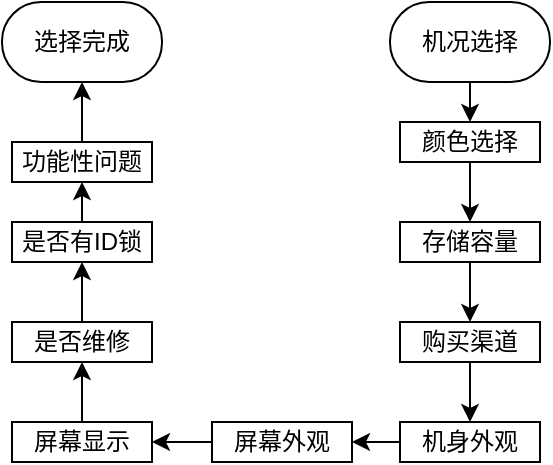 <mxfile version="13.0.9">
    <diagram id="khrLyiUZ_aObonIVBzDS" name="Page-1">
        <mxGraphModel dx="427" dy="330" grid="1" gridSize="10" guides="1" tooltips="1" connect="1" arrows="1" fold="1" page="1" pageScale="1" pageWidth="827" pageHeight="1169" math="0" shadow="0">
            <root>
                <mxCell id="0"/>
                <mxCell id="1" parent="0"/>
                <mxCell id="35" style="edgeStyle=orthogonalEdgeStyle;rounded=0;orthogonalLoop=1;jettySize=auto;html=1;exitX=0.5;exitY=1;exitDx=0;exitDy=0;entryX=0.5;entryY=0;entryDx=0;entryDy=0;" edge="1" parent="1" source="12" target="17">
                    <mxGeometry relative="1" as="geometry"/>
                </mxCell>
                <mxCell id="12" value="购买渠道" style="rounded=0;whiteSpace=wrap;html=1;" parent="1" vertex="1">
                    <mxGeometry x="344" y="430" width="70" height="20" as="geometry"/>
                </mxCell>
                <mxCell id="33" style="edgeStyle=orthogonalEdgeStyle;rounded=0;orthogonalLoop=1;jettySize=auto;html=1;exitX=0.5;exitY=1;exitDx=0;exitDy=0;entryX=0.5;entryY=0;entryDx=0;entryDy=0;" edge="1" parent="1" source="13" target="12">
                    <mxGeometry relative="1" as="geometry"/>
                </mxCell>
                <mxCell id="13" value="存储容量" style="rounded=0;whiteSpace=wrap;html=1;" parent="1" vertex="1">
                    <mxGeometry x="344" y="380" width="70" height="20" as="geometry"/>
                </mxCell>
                <mxCell id="32" style="edgeStyle=orthogonalEdgeStyle;rounded=0;orthogonalLoop=1;jettySize=auto;html=1;exitX=0.5;exitY=1;exitDx=0;exitDy=0;entryX=0.5;entryY=0;entryDx=0;entryDy=0;" edge="1" parent="1" source="14" target="13">
                    <mxGeometry relative="1" as="geometry"/>
                </mxCell>
                <mxCell id="14" value="颜色选择" style="rounded=0;whiteSpace=wrap;html=1;" parent="1" vertex="1">
                    <mxGeometry x="344" y="330" width="70" height="20" as="geometry"/>
                </mxCell>
                <mxCell id="41" style="edgeStyle=orthogonalEdgeStyle;rounded=0;orthogonalLoop=1;jettySize=auto;html=1;exitX=0;exitY=0.5;exitDx=0;exitDy=0;entryX=1;entryY=0.5;entryDx=0;entryDy=0;" edge="1" parent="1" source="15" target="16">
                    <mxGeometry relative="1" as="geometry"/>
                </mxCell>
                <mxCell id="15" value="屏幕外观" style="rounded=0;whiteSpace=wrap;html=1;" parent="1" vertex="1">
                    <mxGeometry x="250" y="480" width="70" height="20" as="geometry"/>
                </mxCell>
                <mxCell id="42" style="edgeStyle=orthogonalEdgeStyle;rounded=0;orthogonalLoop=1;jettySize=auto;html=1;exitX=0.5;exitY=0;exitDx=0;exitDy=0;entryX=0.5;entryY=1;entryDx=0;entryDy=0;" edge="1" parent="1" source="16" target="20">
                    <mxGeometry relative="1" as="geometry"/>
                </mxCell>
                <mxCell id="16" value="屏幕显示" style="rounded=0;whiteSpace=wrap;html=1;" parent="1" vertex="1">
                    <mxGeometry x="150" y="480" width="70" height="20" as="geometry"/>
                </mxCell>
                <mxCell id="39" style="edgeStyle=orthogonalEdgeStyle;rounded=0;orthogonalLoop=1;jettySize=auto;html=1;exitX=0;exitY=0.5;exitDx=0;exitDy=0;entryX=1;entryY=0.5;entryDx=0;entryDy=0;" edge="1" parent="1" source="17" target="15">
                    <mxGeometry relative="1" as="geometry"/>
                </mxCell>
                <mxCell id="17" value="机身外观" style="rounded=0;whiteSpace=wrap;html=1;" parent="1" vertex="1">
                    <mxGeometry x="344" y="480" width="70" height="20" as="geometry"/>
                </mxCell>
                <mxCell id="47" style="edgeStyle=orthogonalEdgeStyle;rounded=0;orthogonalLoop=1;jettySize=auto;html=1;exitX=0.5;exitY=0;exitDx=0;exitDy=0;entryX=0.5;entryY=1;entryDx=0;entryDy=0;" edge="1" parent="1" source="18" target="46">
                    <mxGeometry relative="1" as="geometry"/>
                </mxCell>
                <mxCell id="18" value="功能性问题" style="rounded=0;whiteSpace=wrap;html=1;" parent="1" vertex="1">
                    <mxGeometry x="150" y="340" width="70" height="20" as="geometry"/>
                </mxCell>
                <mxCell id="45" style="edgeStyle=orthogonalEdgeStyle;rounded=0;orthogonalLoop=1;jettySize=auto;html=1;exitX=0.5;exitY=0;exitDx=0;exitDy=0;entryX=0.5;entryY=1;entryDx=0;entryDy=0;" edge="1" parent="1" source="19" target="18">
                    <mxGeometry relative="1" as="geometry"/>
                </mxCell>
                <mxCell id="19" value="是否有ID锁" style="rounded=0;whiteSpace=wrap;html=1;" parent="1" vertex="1">
                    <mxGeometry x="150" y="380" width="70" height="20" as="geometry"/>
                </mxCell>
                <mxCell id="43" style="edgeStyle=orthogonalEdgeStyle;rounded=0;orthogonalLoop=1;jettySize=auto;html=1;exitX=0.5;exitY=0;exitDx=0;exitDy=0;entryX=0.5;entryY=1;entryDx=0;entryDy=0;" edge="1" parent="1" source="20" target="19">
                    <mxGeometry relative="1" as="geometry"/>
                </mxCell>
                <mxCell id="20" value="是否维修" style="rounded=0;whiteSpace=wrap;html=1;" parent="1" vertex="1">
                    <mxGeometry x="150" y="430" width="70" height="20" as="geometry"/>
                </mxCell>
                <mxCell id="44" style="edgeStyle=orthogonalEdgeStyle;rounded=0;orthogonalLoop=1;jettySize=auto;html=1;exitX=0.5;exitY=1;exitDx=0;exitDy=0;entryX=0.5;entryY=0;entryDx=0;entryDy=0;" edge="1" parent="1" source="21" target="14">
                    <mxGeometry relative="1" as="geometry"/>
                </mxCell>
                <mxCell id="21" value="机况选择" style="rounded=1;whiteSpace=wrap;html=1;arcSize=49;" vertex="1" parent="1">
                    <mxGeometry x="339" y="270" width="80" height="40" as="geometry"/>
                </mxCell>
                <mxCell id="46" value="选择完成" style="rounded=1;whiteSpace=wrap;html=1;arcSize=49;" vertex="1" parent="1">
                    <mxGeometry x="145" y="270" width="80" height="40" as="geometry"/>
                </mxCell>
            </root>
        </mxGraphModel>
    </diagram>
</mxfile>